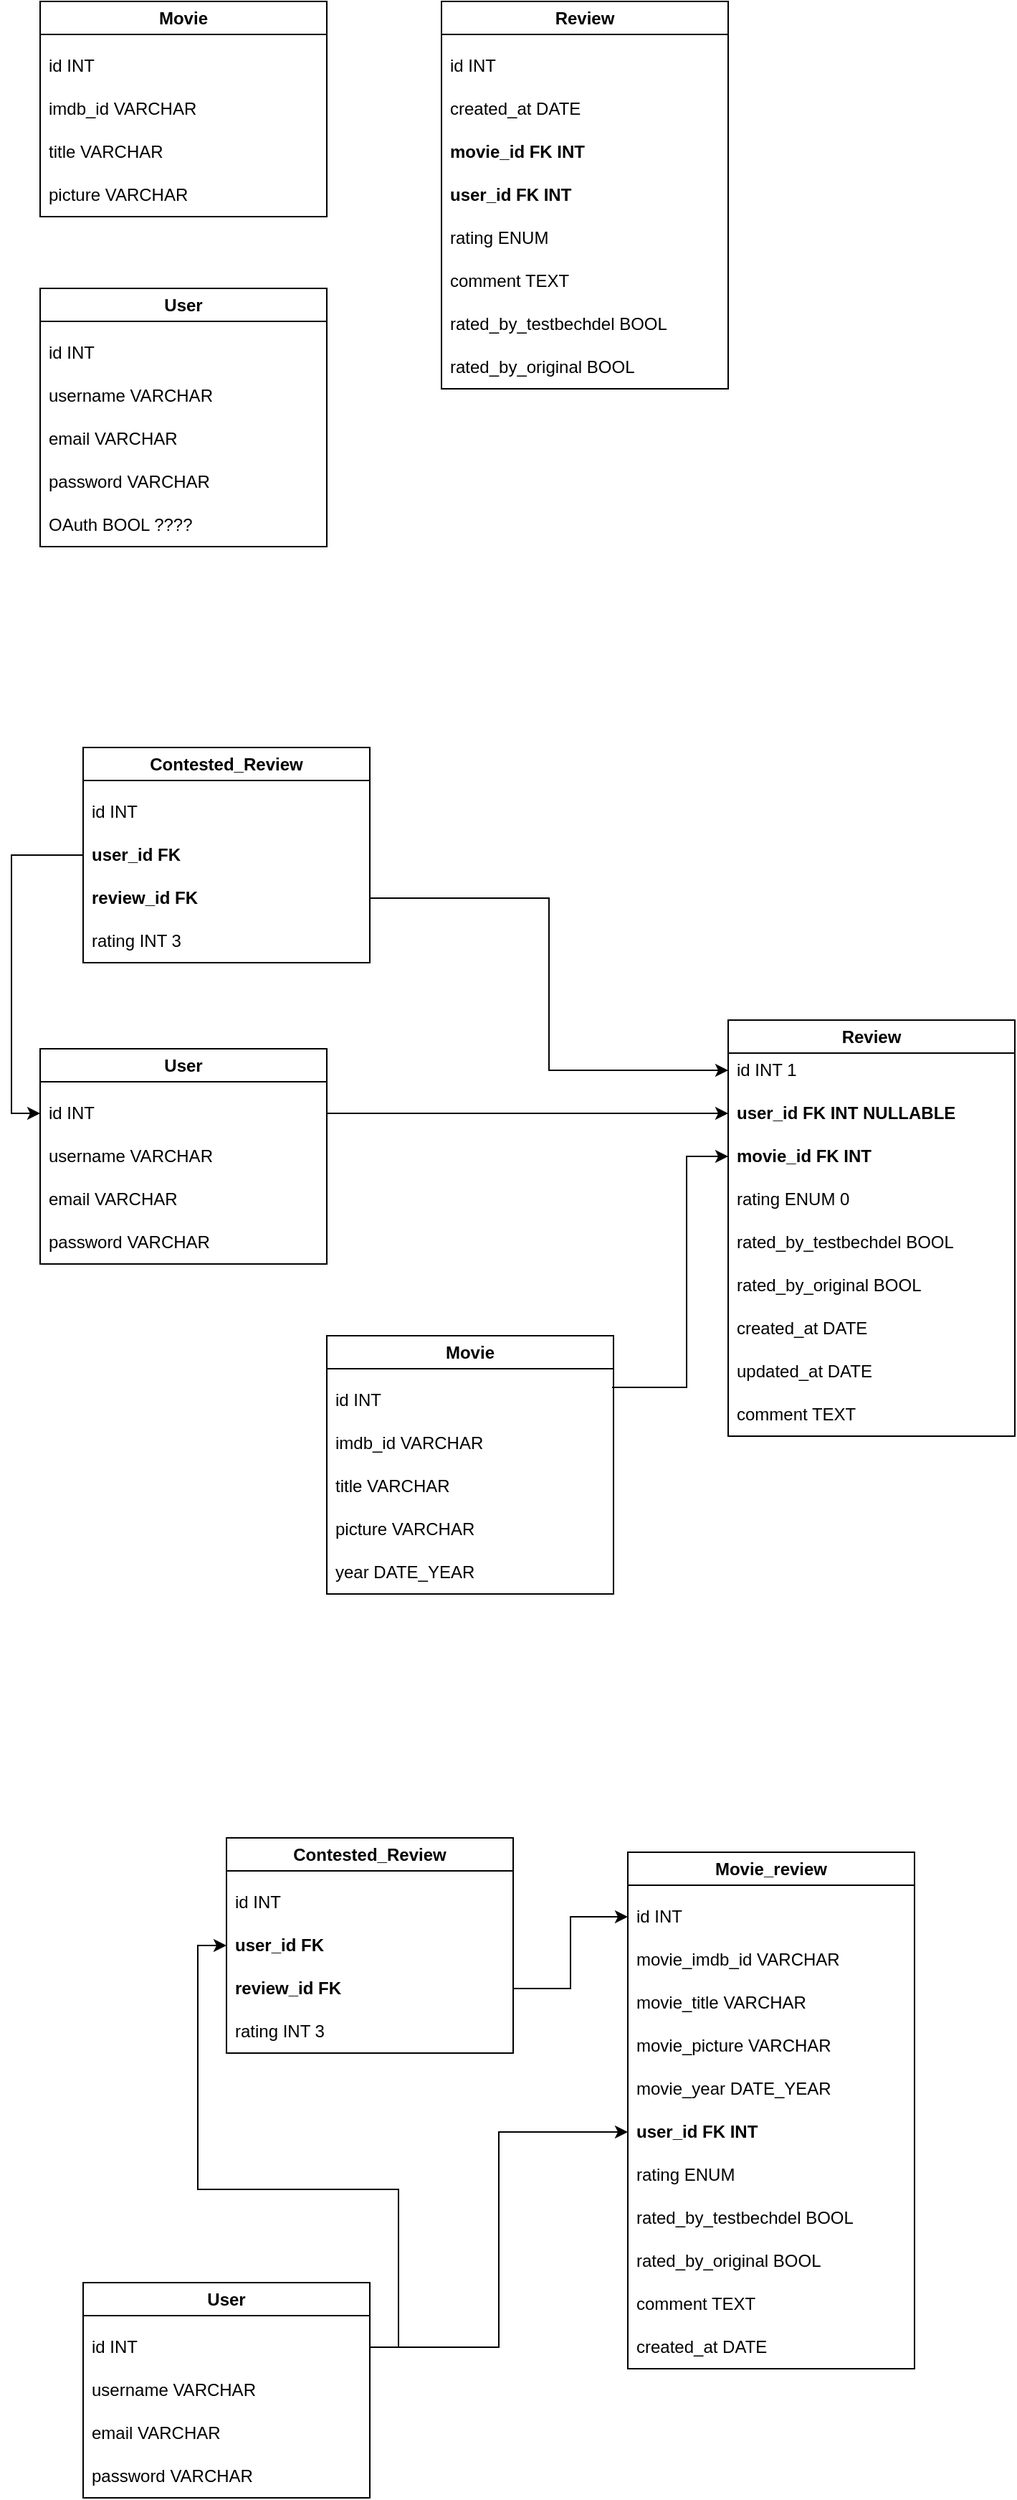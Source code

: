 <mxfile version="21.3.8" type="github">
  <diagram name="Page-1" id="lwgxAzdxMT8C9J9JV3Pp">
    <mxGraphModel dx="794" dy="356" grid="1" gridSize="10" guides="1" tooltips="1" connect="1" arrows="1" fold="1" page="1" pageScale="1" pageWidth="827" pageHeight="1169" math="0" shadow="0">
      <root>
        <mxCell id="0" />
        <mxCell id="1" parent="0" />
        <mxCell id="tJ7twB0okaM9U3Y5_Or7-10" value="Movie" style="swimlane;whiteSpace=wrap;html=1;" vertex="1" parent="1">
          <mxGeometry x="130" y="100" width="200" height="150" as="geometry" />
        </mxCell>
        <mxCell id="tJ7twB0okaM9U3Y5_Or7-14" value="id INT" style="text;strokeColor=none;fillColor=none;align=left;verticalAlign=middle;spacingLeft=4;spacingRight=4;overflow=hidden;points=[[0,0.5],[1,0.5]];portConstraint=eastwest;rotatable=0;whiteSpace=wrap;html=1;" vertex="1" parent="tJ7twB0okaM9U3Y5_Or7-10">
          <mxGeometry y="30" width="200" height="30" as="geometry" />
        </mxCell>
        <mxCell id="tJ7twB0okaM9U3Y5_Or7-17" value="imdb_id VARCHAR" style="text;strokeColor=none;fillColor=none;align=left;verticalAlign=middle;spacingLeft=4;spacingRight=4;overflow=hidden;points=[[0,0.5],[1,0.5]];portConstraint=eastwest;rotatable=0;whiteSpace=wrap;html=1;" vertex="1" parent="tJ7twB0okaM9U3Y5_Or7-10">
          <mxGeometry y="60" width="200" height="30" as="geometry" />
        </mxCell>
        <mxCell id="tJ7twB0okaM9U3Y5_Or7-18" value="title VARCHAR" style="text;strokeColor=none;fillColor=none;align=left;verticalAlign=middle;spacingLeft=4;spacingRight=4;overflow=hidden;points=[[0,0.5],[1,0.5]];portConstraint=eastwest;rotatable=0;whiteSpace=wrap;html=1;" vertex="1" parent="tJ7twB0okaM9U3Y5_Or7-10">
          <mxGeometry y="90" width="200" height="30" as="geometry" />
        </mxCell>
        <mxCell id="tJ7twB0okaM9U3Y5_Or7-19" value="picture VARCHAR" style="text;strokeColor=none;fillColor=none;align=left;verticalAlign=middle;spacingLeft=4;spacingRight=4;overflow=hidden;points=[[0,0.5],[1,0.5]];portConstraint=eastwest;rotatable=0;whiteSpace=wrap;html=1;" vertex="1" parent="tJ7twB0okaM9U3Y5_Or7-10">
          <mxGeometry y="120" width="200" height="30" as="geometry" />
        </mxCell>
        <mxCell id="tJ7twB0okaM9U3Y5_Or7-23" value="Review" style="swimlane;whiteSpace=wrap;html=1;" vertex="1" parent="1">
          <mxGeometry x="410" y="100" width="200" height="270" as="geometry" />
        </mxCell>
        <mxCell id="tJ7twB0okaM9U3Y5_Or7-24" value="id INT" style="text;strokeColor=none;fillColor=none;align=left;verticalAlign=middle;spacingLeft=4;spacingRight=4;overflow=hidden;points=[[0,0.5],[1,0.5]];portConstraint=eastwest;rotatable=0;whiteSpace=wrap;html=1;" vertex="1" parent="tJ7twB0okaM9U3Y5_Or7-23">
          <mxGeometry y="30" width="200" height="30" as="geometry" />
        </mxCell>
        <mxCell id="tJ7twB0okaM9U3Y5_Or7-25" value="created_at DATE" style="text;strokeColor=none;fillColor=none;align=left;verticalAlign=middle;spacingLeft=4;spacingRight=4;overflow=hidden;points=[[0,0.5],[1,0.5]];portConstraint=eastwest;rotatable=0;whiteSpace=wrap;html=1;" vertex="1" parent="tJ7twB0okaM9U3Y5_Or7-23">
          <mxGeometry y="60" width="200" height="30" as="geometry" />
        </mxCell>
        <mxCell id="tJ7twB0okaM9U3Y5_Or7-26" value="movie_id FK INT" style="text;strokeColor=none;fillColor=none;align=left;verticalAlign=middle;spacingLeft=4;spacingRight=4;overflow=hidden;points=[[0,0.5],[1,0.5]];portConstraint=eastwest;rotatable=0;whiteSpace=wrap;html=1;fontStyle=1" vertex="1" parent="tJ7twB0okaM9U3Y5_Or7-23">
          <mxGeometry y="90" width="200" height="30" as="geometry" />
        </mxCell>
        <mxCell id="tJ7twB0okaM9U3Y5_Or7-27" value="user_id FK INT" style="text;strokeColor=none;fillColor=none;align=left;verticalAlign=middle;spacingLeft=4;spacingRight=4;overflow=hidden;points=[[0,0.5],[1,0.5]];portConstraint=eastwest;rotatable=0;whiteSpace=wrap;html=1;fontStyle=1" vertex="1" parent="tJ7twB0okaM9U3Y5_Or7-23">
          <mxGeometry y="120" width="200" height="30" as="geometry" />
        </mxCell>
        <mxCell id="tJ7twB0okaM9U3Y5_Or7-28" value="rating ENUM" style="text;strokeColor=none;fillColor=none;align=left;verticalAlign=middle;spacingLeft=4;spacingRight=4;overflow=hidden;points=[[0,0.5],[1,0.5]];portConstraint=eastwest;rotatable=0;whiteSpace=wrap;html=1;" vertex="1" parent="tJ7twB0okaM9U3Y5_Or7-23">
          <mxGeometry y="150" width="200" height="30" as="geometry" />
        </mxCell>
        <mxCell id="tJ7twB0okaM9U3Y5_Or7-29" value="comment TEXT" style="text;strokeColor=none;fillColor=none;align=left;verticalAlign=middle;spacingLeft=4;spacingRight=4;overflow=hidden;points=[[0,0.5],[1,0.5]];portConstraint=eastwest;rotatable=0;whiteSpace=wrap;html=1;" vertex="1" parent="tJ7twB0okaM9U3Y5_Or7-23">
          <mxGeometry y="180" width="200" height="30" as="geometry" />
        </mxCell>
        <mxCell id="tJ7twB0okaM9U3Y5_Or7-30" value="rated_by_testbechdel BOOL" style="text;strokeColor=none;fillColor=none;align=left;verticalAlign=middle;spacingLeft=4;spacingRight=4;overflow=hidden;points=[[0,0.5],[1,0.5]];portConstraint=eastwest;rotatable=0;whiteSpace=wrap;html=1;" vertex="1" parent="1">
          <mxGeometry x="410" y="310" width="200" height="30" as="geometry" />
        </mxCell>
        <mxCell id="tJ7twB0okaM9U3Y5_Or7-31" value="rated_by_original BOOL" style="text;strokeColor=none;fillColor=none;align=left;verticalAlign=middle;spacingLeft=4;spacingRight=4;overflow=hidden;points=[[0,0.5],[1,0.5]];portConstraint=eastwest;rotatable=0;whiteSpace=wrap;html=1;" vertex="1" parent="1">
          <mxGeometry x="410" y="340" width="200" height="30" as="geometry" />
        </mxCell>
        <mxCell id="tJ7twB0okaM9U3Y5_Or7-33" value="User" style="swimlane;whiteSpace=wrap;html=1;" vertex="1" parent="1">
          <mxGeometry x="130" y="300" width="200" height="180" as="geometry" />
        </mxCell>
        <mxCell id="tJ7twB0okaM9U3Y5_Or7-34" value="id INT" style="text;strokeColor=none;fillColor=none;align=left;verticalAlign=middle;spacingLeft=4;spacingRight=4;overflow=hidden;points=[[0,0.5],[1,0.5]];portConstraint=eastwest;rotatable=0;whiteSpace=wrap;html=1;" vertex="1" parent="tJ7twB0okaM9U3Y5_Or7-33">
          <mxGeometry y="30" width="200" height="30" as="geometry" />
        </mxCell>
        <mxCell id="tJ7twB0okaM9U3Y5_Or7-35" value="username VARCHAR" style="text;strokeColor=none;fillColor=none;align=left;verticalAlign=middle;spacingLeft=4;spacingRight=4;overflow=hidden;points=[[0,0.5],[1,0.5]];portConstraint=eastwest;rotatable=0;whiteSpace=wrap;html=1;" vertex="1" parent="tJ7twB0okaM9U3Y5_Or7-33">
          <mxGeometry y="60" width="200" height="30" as="geometry" />
        </mxCell>
        <mxCell id="tJ7twB0okaM9U3Y5_Or7-36" value="email VARCHAR" style="text;strokeColor=none;fillColor=none;align=left;verticalAlign=middle;spacingLeft=4;spacingRight=4;overflow=hidden;points=[[0,0.5],[1,0.5]];portConstraint=eastwest;rotatable=0;whiteSpace=wrap;html=1;" vertex="1" parent="tJ7twB0okaM9U3Y5_Or7-33">
          <mxGeometry y="90" width="200" height="30" as="geometry" />
        </mxCell>
        <mxCell id="tJ7twB0okaM9U3Y5_Or7-37" value="password VARCHAR" style="text;strokeColor=none;fillColor=none;align=left;verticalAlign=middle;spacingLeft=4;spacingRight=4;overflow=hidden;points=[[0,0.5],[1,0.5]];portConstraint=eastwest;rotatable=0;whiteSpace=wrap;html=1;" vertex="1" parent="tJ7twB0okaM9U3Y5_Or7-33">
          <mxGeometry y="120" width="200" height="30" as="geometry" />
        </mxCell>
        <mxCell id="tJ7twB0okaM9U3Y5_Or7-38" value="OAuth BOOL ????" style="text;strokeColor=none;fillColor=none;align=left;verticalAlign=middle;spacingLeft=4;spacingRight=4;overflow=hidden;points=[[0,0.5],[1,0.5]];portConstraint=eastwest;rotatable=0;whiteSpace=wrap;html=1;" vertex="1" parent="tJ7twB0okaM9U3Y5_Or7-33">
          <mxGeometry y="150" width="200" height="30" as="geometry" />
        </mxCell>
        <mxCell id="tJ7twB0okaM9U3Y5_Or7-62" value="Review" style="swimlane;whiteSpace=wrap;html=1;" vertex="1" parent="1">
          <mxGeometry x="610" y="810" width="200" height="290" as="geometry" />
        </mxCell>
        <mxCell id="tJ7twB0okaM9U3Y5_Or7-63" value="id INT 1" style="text;strokeColor=none;fillColor=none;align=left;verticalAlign=middle;spacingLeft=4;spacingRight=4;overflow=hidden;points=[[0,0.5],[1,0.5]];portConstraint=eastwest;rotatable=0;whiteSpace=wrap;html=1;" vertex="1" parent="tJ7twB0okaM9U3Y5_Or7-62">
          <mxGeometry y="20" width="200" height="30" as="geometry" />
        </mxCell>
        <mxCell id="tJ7twB0okaM9U3Y5_Or7-66" value="movie_id FK INT" style="text;strokeColor=none;fillColor=none;align=left;verticalAlign=middle;spacingLeft=4;spacingRight=4;overflow=hidden;points=[[0,0.5],[1,0.5]];portConstraint=eastwest;rotatable=0;whiteSpace=wrap;html=1;fontStyle=1" vertex="1" parent="tJ7twB0okaM9U3Y5_Or7-62">
          <mxGeometry y="80" width="200" height="30" as="geometry" />
        </mxCell>
        <mxCell id="tJ7twB0okaM9U3Y5_Or7-67" value="rating ENUM 0" style="text;strokeColor=none;fillColor=none;align=left;verticalAlign=middle;spacingLeft=4;spacingRight=4;overflow=hidden;points=[[0,0.5],[1,0.5]];portConstraint=eastwest;rotatable=0;whiteSpace=wrap;html=1;" vertex="1" parent="tJ7twB0okaM9U3Y5_Or7-62">
          <mxGeometry y="110" width="200" height="30" as="geometry" />
        </mxCell>
        <mxCell id="tJ7twB0okaM9U3Y5_Or7-68" value="comment TEXT" style="text;strokeColor=none;fillColor=none;align=left;verticalAlign=middle;spacingLeft=4;spacingRight=4;overflow=hidden;points=[[0,0.5],[1,0.5]];portConstraint=eastwest;rotatable=0;whiteSpace=wrap;html=1;" vertex="1" parent="tJ7twB0okaM9U3Y5_Or7-62">
          <mxGeometry y="260" width="200" height="30" as="geometry" />
        </mxCell>
        <mxCell id="tJ7twB0okaM9U3Y5_Or7-69" value="rated_by_testbechdel BOOL" style="text;strokeColor=none;fillColor=none;align=left;verticalAlign=middle;spacingLeft=4;spacingRight=4;overflow=hidden;points=[[0,0.5],[1,0.5]];portConstraint=eastwest;rotatable=0;whiteSpace=wrap;html=1;" vertex="1" parent="tJ7twB0okaM9U3Y5_Or7-62">
          <mxGeometry y="140" width="200" height="30" as="geometry" />
        </mxCell>
        <mxCell id="tJ7twB0okaM9U3Y5_Or7-70" value="rated_by_original BOOL" style="text;strokeColor=none;fillColor=none;align=left;verticalAlign=middle;spacingLeft=4;spacingRight=4;overflow=hidden;points=[[0,0.5],[1,0.5]];portConstraint=eastwest;rotatable=0;whiteSpace=wrap;html=1;" vertex="1" parent="tJ7twB0okaM9U3Y5_Or7-62">
          <mxGeometry y="170" width="200" height="30" as="geometry" />
        </mxCell>
        <mxCell id="tJ7twB0okaM9U3Y5_Or7-92" value="user_id FK INT NULLABLE" style="text;strokeColor=none;fillColor=none;align=left;verticalAlign=middle;spacingLeft=4;spacingRight=4;overflow=hidden;points=[[0,0.5],[1,0.5]];portConstraint=eastwest;rotatable=0;whiteSpace=wrap;html=1;fontStyle=1" vertex="1" parent="tJ7twB0okaM9U3Y5_Or7-62">
          <mxGeometry y="50" width="200" height="30" as="geometry" />
        </mxCell>
        <mxCell id="tJ7twB0okaM9U3Y5_Or7-64" value="created_at DATE" style="text;strokeColor=none;fillColor=none;align=left;verticalAlign=middle;spacingLeft=4;spacingRight=4;overflow=hidden;points=[[0,0.5],[1,0.5]];portConstraint=eastwest;rotatable=0;whiteSpace=wrap;html=1;" vertex="1" parent="tJ7twB0okaM9U3Y5_Or7-62">
          <mxGeometry y="200" width="200" height="30" as="geometry" />
        </mxCell>
        <mxCell id="tJ7twB0okaM9U3Y5_Or7-93" value="updated_at DATE" style="text;strokeColor=none;fillColor=none;align=left;verticalAlign=middle;spacingLeft=4;spacingRight=4;overflow=hidden;points=[[0,0.5],[1,0.5]];portConstraint=eastwest;rotatable=0;whiteSpace=wrap;html=1;" vertex="1" parent="tJ7twB0okaM9U3Y5_Or7-62">
          <mxGeometry y="230" width="200" height="30" as="geometry" />
        </mxCell>
        <mxCell id="tJ7twB0okaM9U3Y5_Or7-71" value="User" style="swimlane;whiteSpace=wrap;html=1;" vertex="1" parent="1">
          <mxGeometry x="130" y="830" width="200" height="150" as="geometry" />
        </mxCell>
        <mxCell id="tJ7twB0okaM9U3Y5_Or7-72" value="id INT" style="text;strokeColor=none;fillColor=none;align=left;verticalAlign=middle;spacingLeft=4;spacingRight=4;overflow=hidden;points=[[0,0.5],[1,0.5]];portConstraint=eastwest;rotatable=0;whiteSpace=wrap;html=1;" vertex="1" parent="tJ7twB0okaM9U3Y5_Or7-71">
          <mxGeometry y="30" width="200" height="30" as="geometry" />
        </mxCell>
        <mxCell id="tJ7twB0okaM9U3Y5_Or7-73" value="username VARCHAR" style="text;strokeColor=none;fillColor=none;align=left;verticalAlign=middle;spacingLeft=4;spacingRight=4;overflow=hidden;points=[[0,0.5],[1,0.5]];portConstraint=eastwest;rotatable=0;whiteSpace=wrap;html=1;" vertex="1" parent="tJ7twB0okaM9U3Y5_Or7-71">
          <mxGeometry y="60" width="200" height="30" as="geometry" />
        </mxCell>
        <mxCell id="tJ7twB0okaM9U3Y5_Or7-74" value="email VARCHAR" style="text;strokeColor=none;fillColor=none;align=left;verticalAlign=middle;spacingLeft=4;spacingRight=4;overflow=hidden;points=[[0,0.5],[1,0.5]];portConstraint=eastwest;rotatable=0;whiteSpace=wrap;html=1;" vertex="1" parent="tJ7twB0okaM9U3Y5_Or7-71">
          <mxGeometry y="90" width="200" height="30" as="geometry" />
        </mxCell>
        <mxCell id="tJ7twB0okaM9U3Y5_Or7-75" value="password VARCHAR" style="text;strokeColor=none;fillColor=none;align=left;verticalAlign=middle;spacingLeft=4;spacingRight=4;overflow=hidden;points=[[0,0.5],[1,0.5]];portConstraint=eastwest;rotatable=0;whiteSpace=wrap;html=1;" vertex="1" parent="tJ7twB0okaM9U3Y5_Or7-71">
          <mxGeometry y="120" width="200" height="30" as="geometry" />
        </mxCell>
        <mxCell id="tJ7twB0okaM9U3Y5_Or7-98" value="" style="edgeStyle=orthogonalEdgeStyle;rounded=0;orthogonalLoop=1;jettySize=auto;html=1;entryX=0;entryY=0.5;entryDx=0;entryDy=0;exitX=0;exitY=0.5;exitDx=0;exitDy=0;" edge="1" parent="1" source="tJ7twB0okaM9U3Y5_Or7-83" target="tJ7twB0okaM9U3Y5_Or7-72">
          <mxGeometry relative="1" as="geometry">
            <mxPoint x="100" y="870" as="targetPoint" />
            <Array as="points">
              <mxPoint x="110" y="695" />
              <mxPoint x="110" y="875" />
            </Array>
          </mxGeometry>
        </mxCell>
        <mxCell id="tJ7twB0okaM9U3Y5_Or7-81" value="Contested_Review" style="swimlane;whiteSpace=wrap;html=1;" vertex="1" parent="1">
          <mxGeometry x="160" y="620" width="200" height="150" as="geometry" />
        </mxCell>
        <mxCell id="tJ7twB0okaM9U3Y5_Or7-82" value="id INT" style="text;strokeColor=none;fillColor=none;align=left;verticalAlign=middle;spacingLeft=4;spacingRight=4;overflow=hidden;points=[[0,0.5],[1,0.5]];portConstraint=eastwest;rotatable=0;whiteSpace=wrap;html=1;" vertex="1" parent="tJ7twB0okaM9U3Y5_Or7-81">
          <mxGeometry y="30" width="200" height="30" as="geometry" />
        </mxCell>
        <mxCell id="tJ7twB0okaM9U3Y5_Or7-83" value="user_id FK" style="text;strokeColor=none;fillColor=none;align=left;verticalAlign=middle;spacingLeft=4;spacingRight=4;overflow=hidden;points=[[0,0.5],[1,0.5]];portConstraint=eastwest;rotatable=0;whiteSpace=wrap;html=1;fontStyle=1" vertex="1" parent="tJ7twB0okaM9U3Y5_Or7-81">
          <mxGeometry y="60" width="200" height="30" as="geometry" />
        </mxCell>
        <mxCell id="tJ7twB0okaM9U3Y5_Or7-84" value="review_id FK" style="text;strokeColor=none;fillColor=none;align=left;verticalAlign=middle;spacingLeft=4;spacingRight=4;overflow=hidden;points=[[0,0.5],[1,0.5]];portConstraint=eastwest;rotatable=0;whiteSpace=wrap;html=1;fontStyle=1" vertex="1" parent="tJ7twB0okaM9U3Y5_Or7-81">
          <mxGeometry y="90" width="200" height="30" as="geometry" />
        </mxCell>
        <mxCell id="tJ7twB0okaM9U3Y5_Or7-85" value="rating INT 3" style="text;strokeColor=none;fillColor=none;align=left;verticalAlign=middle;spacingLeft=4;spacingRight=4;overflow=hidden;points=[[0,0.5],[1,0.5]];portConstraint=eastwest;rotatable=0;whiteSpace=wrap;html=1;" vertex="1" parent="tJ7twB0okaM9U3Y5_Or7-81">
          <mxGeometry y="120" width="200" height="30" as="geometry" />
        </mxCell>
        <mxCell id="tJ7twB0okaM9U3Y5_Or7-86" value="Movie" style="swimlane;whiteSpace=wrap;html=1;" vertex="1" parent="1">
          <mxGeometry x="330" y="1030" width="200" height="180" as="geometry" />
        </mxCell>
        <mxCell id="tJ7twB0okaM9U3Y5_Or7-87" value="id INT" style="text;strokeColor=none;fillColor=none;align=left;verticalAlign=middle;spacingLeft=4;spacingRight=4;overflow=hidden;points=[[0,0.5],[1,0.5]];portConstraint=eastwest;rotatable=0;whiteSpace=wrap;html=1;fontStyle=0" vertex="1" parent="tJ7twB0okaM9U3Y5_Or7-86">
          <mxGeometry y="30" width="200" height="30" as="geometry" />
        </mxCell>
        <mxCell id="tJ7twB0okaM9U3Y5_Or7-88" value="imdb_id VARCHAR" style="text;strokeColor=none;fillColor=none;align=left;verticalAlign=middle;spacingLeft=4;spacingRight=4;overflow=hidden;points=[[0,0.5],[1,0.5]];portConstraint=eastwest;rotatable=0;whiteSpace=wrap;html=1;" vertex="1" parent="tJ7twB0okaM9U3Y5_Or7-86">
          <mxGeometry y="60" width="200" height="30" as="geometry" />
        </mxCell>
        <mxCell id="tJ7twB0okaM9U3Y5_Or7-89" value="title VARCHAR" style="text;strokeColor=none;fillColor=none;align=left;verticalAlign=middle;spacingLeft=4;spacingRight=4;overflow=hidden;points=[[0,0.5],[1,0.5]];portConstraint=eastwest;rotatable=0;whiteSpace=wrap;html=1;" vertex="1" parent="tJ7twB0okaM9U3Y5_Or7-86">
          <mxGeometry y="90" width="200" height="30" as="geometry" />
        </mxCell>
        <mxCell id="tJ7twB0okaM9U3Y5_Or7-90" value="picture VARCHAR" style="text;strokeColor=none;fillColor=none;align=left;verticalAlign=middle;spacingLeft=4;spacingRight=4;overflow=hidden;points=[[0,0.5],[1,0.5]];portConstraint=eastwest;rotatable=0;whiteSpace=wrap;html=1;" vertex="1" parent="tJ7twB0okaM9U3Y5_Or7-86">
          <mxGeometry y="120" width="200" height="30" as="geometry" />
        </mxCell>
        <mxCell id="tJ7twB0okaM9U3Y5_Or7-91" value="year DATE_YEAR" style="text;strokeColor=none;fillColor=none;align=left;verticalAlign=middle;spacingLeft=4;spacingRight=4;overflow=hidden;points=[[0,0.5],[1,0.5]];portConstraint=eastwest;rotatable=0;whiteSpace=wrap;html=1;" vertex="1" parent="tJ7twB0okaM9U3Y5_Or7-86">
          <mxGeometry y="150" width="200" height="30" as="geometry" />
        </mxCell>
        <mxCell id="tJ7twB0okaM9U3Y5_Or7-109" value="" style="edgeStyle=orthogonalEdgeStyle;rounded=0;orthogonalLoop=1;jettySize=auto;html=1;entryX=0;entryY=0.5;entryDx=0;entryDy=0;exitX=0.995;exitY=0.2;exitDx=0;exitDy=0;exitPerimeter=0;" edge="1" parent="1" source="tJ7twB0okaM9U3Y5_Or7-87" target="tJ7twB0okaM9U3Y5_Or7-66">
          <mxGeometry relative="1" as="geometry">
            <mxPoint x="580" y="900" as="targetPoint" />
            <Array as="points">
              <mxPoint x="581" y="1066" />
              <mxPoint x="581" y="905" />
            </Array>
          </mxGeometry>
        </mxCell>
        <mxCell id="tJ7twB0okaM9U3Y5_Or7-111" value="" style="edgeStyle=orthogonalEdgeStyle;rounded=0;orthogonalLoop=1;jettySize=auto;html=1;entryX=0;entryY=0.5;entryDx=0;entryDy=0;" edge="1" parent="1" source="tJ7twB0okaM9U3Y5_Or7-84" target="tJ7twB0okaM9U3Y5_Or7-63">
          <mxGeometry relative="1" as="geometry">
            <mxPoint x="460" y="850" as="targetPoint" />
          </mxGeometry>
        </mxCell>
        <mxCell id="tJ7twB0okaM9U3Y5_Or7-113" value="" style="edgeStyle=orthogonalEdgeStyle;rounded=0;orthogonalLoop=1;jettySize=auto;html=1;entryX=0;entryY=0.5;entryDx=0;entryDy=0;" edge="1" parent="1" source="tJ7twB0okaM9U3Y5_Or7-72" target="tJ7twB0okaM9U3Y5_Or7-92">
          <mxGeometry relative="1" as="geometry">
            <mxPoint x="450" y="875" as="targetPoint" />
          </mxGeometry>
        </mxCell>
        <mxCell id="tJ7twB0okaM9U3Y5_Or7-119" value="Movie_review" style="swimlane;whiteSpace=wrap;html=1;" vertex="1" parent="1">
          <mxGeometry x="540" y="1390" width="200" height="360" as="geometry" />
        </mxCell>
        <mxCell id="tJ7twB0okaM9U3Y5_Or7-120" value="id INT" style="text;strokeColor=none;fillColor=none;align=left;verticalAlign=middle;spacingLeft=4;spacingRight=4;overflow=hidden;points=[[0,0.5],[1,0.5]];portConstraint=eastwest;rotatable=0;whiteSpace=wrap;html=1;" vertex="1" parent="tJ7twB0okaM9U3Y5_Or7-119">
          <mxGeometry y="30" width="200" height="30" as="geometry" />
        </mxCell>
        <mxCell id="tJ7twB0okaM9U3Y5_Or7-123" value="user_id FK INT" style="text;strokeColor=none;fillColor=none;align=left;verticalAlign=middle;spacingLeft=4;spacingRight=4;overflow=hidden;points=[[0,0.5],[1,0.5]];portConstraint=eastwest;rotatable=0;whiteSpace=wrap;html=1;fontStyle=1" vertex="1" parent="tJ7twB0okaM9U3Y5_Or7-119">
          <mxGeometry y="180" width="200" height="30" as="geometry" />
        </mxCell>
        <mxCell id="tJ7twB0okaM9U3Y5_Or7-125" value="comment TEXT" style="text;strokeColor=none;fillColor=none;align=left;verticalAlign=middle;spacingLeft=4;spacingRight=4;overflow=hidden;points=[[0,0.5],[1,0.5]];portConstraint=eastwest;rotatable=0;whiteSpace=wrap;html=1;" vertex="1" parent="tJ7twB0okaM9U3Y5_Or7-119">
          <mxGeometry y="300" width="200" height="30" as="geometry" />
        </mxCell>
        <mxCell id="tJ7twB0okaM9U3Y5_Or7-116" value="movie_imdb_id VARCHAR" style="text;strokeColor=none;fillColor=none;align=left;verticalAlign=middle;spacingLeft=4;spacingRight=4;overflow=hidden;points=[[0,0.5],[1,0.5]];portConstraint=eastwest;rotatable=0;whiteSpace=wrap;html=1;" vertex="1" parent="tJ7twB0okaM9U3Y5_Or7-119">
          <mxGeometry y="60" width="200" height="30" as="geometry" />
        </mxCell>
        <mxCell id="tJ7twB0okaM9U3Y5_Or7-118" value="movie_picture VARCHAR" style="text;strokeColor=none;fillColor=none;align=left;verticalAlign=middle;spacingLeft=4;spacingRight=4;overflow=hidden;points=[[0,0.5],[1,0.5]];portConstraint=eastwest;rotatable=0;whiteSpace=wrap;html=1;" vertex="1" parent="tJ7twB0okaM9U3Y5_Or7-119">
          <mxGeometry y="120" width="200" height="30" as="geometry" />
        </mxCell>
        <mxCell id="tJ7twB0okaM9U3Y5_Or7-117" value="movie_title VARCHAR" style="text;strokeColor=none;fillColor=none;align=left;verticalAlign=middle;spacingLeft=4;spacingRight=4;overflow=hidden;points=[[0,0.5],[1,0.5]];portConstraint=eastwest;rotatable=0;whiteSpace=wrap;html=1;" vertex="1" parent="tJ7twB0okaM9U3Y5_Or7-119">
          <mxGeometry y="90" width="200" height="30" as="geometry" />
        </mxCell>
        <mxCell id="tJ7twB0okaM9U3Y5_Or7-127" value="rated_by_original BOOL" style="text;strokeColor=none;fillColor=none;align=left;verticalAlign=middle;spacingLeft=4;spacingRight=4;overflow=hidden;points=[[0,0.5],[1,0.5]];portConstraint=eastwest;rotatable=0;whiteSpace=wrap;html=1;" vertex="1" parent="tJ7twB0okaM9U3Y5_Or7-119">
          <mxGeometry y="270" width="200" height="30" as="geometry" />
        </mxCell>
        <mxCell id="tJ7twB0okaM9U3Y5_Or7-126" value="rated_by_testbechdel BOOL" style="text;strokeColor=none;fillColor=none;align=left;verticalAlign=middle;spacingLeft=4;spacingRight=4;overflow=hidden;points=[[0,0.5],[1,0.5]];portConstraint=eastwest;rotatable=0;whiteSpace=wrap;html=1;" vertex="1" parent="tJ7twB0okaM9U3Y5_Or7-119">
          <mxGeometry y="240" width="200" height="30" as="geometry" />
        </mxCell>
        <mxCell id="tJ7twB0okaM9U3Y5_Or7-139" value="movie_year DATE_YEAR" style="text;strokeColor=none;fillColor=none;align=left;verticalAlign=middle;spacingLeft=4;spacingRight=4;overflow=hidden;points=[[0,0.5],[1,0.5]];portConstraint=eastwest;rotatable=0;whiteSpace=wrap;html=1;" vertex="1" parent="tJ7twB0okaM9U3Y5_Or7-119">
          <mxGeometry y="150" width="200" height="30" as="geometry" />
        </mxCell>
        <mxCell id="tJ7twB0okaM9U3Y5_Or7-124" value="rating ENUM" style="text;strokeColor=none;fillColor=none;align=left;verticalAlign=middle;spacingLeft=4;spacingRight=4;overflow=hidden;points=[[0,0.5],[1,0.5]];portConstraint=eastwest;rotatable=0;whiteSpace=wrap;html=1;" vertex="1" parent="tJ7twB0okaM9U3Y5_Or7-119">
          <mxGeometry y="210" width="200" height="30" as="geometry" />
        </mxCell>
        <mxCell id="tJ7twB0okaM9U3Y5_Or7-121" value="created_at DATE" style="text;strokeColor=none;fillColor=none;align=left;verticalAlign=middle;spacingLeft=4;spacingRight=4;overflow=hidden;points=[[0,0.5],[1,0.5]];portConstraint=eastwest;rotatable=0;whiteSpace=wrap;html=1;" vertex="1" parent="tJ7twB0okaM9U3Y5_Or7-119">
          <mxGeometry y="330" width="200" height="30" as="geometry" />
        </mxCell>
        <mxCell id="tJ7twB0okaM9U3Y5_Or7-128" value="User" style="swimlane;whiteSpace=wrap;html=1;" vertex="1" parent="1">
          <mxGeometry x="160" y="1690" width="200" height="150" as="geometry" />
        </mxCell>
        <mxCell id="tJ7twB0okaM9U3Y5_Or7-129" value="id INT" style="text;strokeColor=none;fillColor=none;align=left;verticalAlign=middle;spacingLeft=4;spacingRight=4;overflow=hidden;points=[[0,0.5],[1,0.5]];portConstraint=eastwest;rotatable=0;whiteSpace=wrap;html=1;" vertex="1" parent="tJ7twB0okaM9U3Y5_Or7-128">
          <mxGeometry y="30" width="200" height="30" as="geometry" />
        </mxCell>
        <mxCell id="tJ7twB0okaM9U3Y5_Or7-130" value="username VARCHAR" style="text;strokeColor=none;fillColor=none;align=left;verticalAlign=middle;spacingLeft=4;spacingRight=4;overflow=hidden;points=[[0,0.5],[1,0.5]];portConstraint=eastwest;rotatable=0;whiteSpace=wrap;html=1;" vertex="1" parent="tJ7twB0okaM9U3Y5_Or7-128">
          <mxGeometry y="60" width="200" height="30" as="geometry" />
        </mxCell>
        <mxCell id="tJ7twB0okaM9U3Y5_Or7-131" value="email VARCHAR" style="text;strokeColor=none;fillColor=none;align=left;verticalAlign=middle;spacingLeft=4;spacingRight=4;overflow=hidden;points=[[0,0.5],[1,0.5]];portConstraint=eastwest;rotatable=0;whiteSpace=wrap;html=1;" vertex="1" parent="tJ7twB0okaM9U3Y5_Or7-128">
          <mxGeometry y="90" width="200" height="30" as="geometry" />
        </mxCell>
        <mxCell id="tJ7twB0okaM9U3Y5_Or7-132" value="password VARCHAR" style="text;strokeColor=none;fillColor=none;align=left;verticalAlign=middle;spacingLeft=4;spacingRight=4;overflow=hidden;points=[[0,0.5],[1,0.5]];portConstraint=eastwest;rotatable=0;whiteSpace=wrap;html=1;" vertex="1" parent="tJ7twB0okaM9U3Y5_Or7-128">
          <mxGeometry y="120" width="200" height="30" as="geometry" />
        </mxCell>
        <mxCell id="tJ7twB0okaM9U3Y5_Or7-134" value="Contested_Review" style="swimlane;whiteSpace=wrap;html=1;" vertex="1" parent="1">
          <mxGeometry x="260" y="1380" width="200" height="150" as="geometry" />
        </mxCell>
        <mxCell id="tJ7twB0okaM9U3Y5_Or7-135" value="id INT" style="text;strokeColor=none;fillColor=none;align=left;verticalAlign=middle;spacingLeft=4;spacingRight=4;overflow=hidden;points=[[0,0.5],[1,0.5]];portConstraint=eastwest;rotatable=0;whiteSpace=wrap;html=1;" vertex="1" parent="tJ7twB0okaM9U3Y5_Or7-134">
          <mxGeometry y="30" width="200" height="30" as="geometry" />
        </mxCell>
        <mxCell id="tJ7twB0okaM9U3Y5_Or7-136" value="user_id FK" style="text;strokeColor=none;fillColor=none;align=left;verticalAlign=middle;spacingLeft=4;spacingRight=4;overflow=hidden;points=[[0,0.5],[1,0.5]];portConstraint=eastwest;rotatable=0;whiteSpace=wrap;html=1;fontStyle=1" vertex="1" parent="tJ7twB0okaM9U3Y5_Or7-134">
          <mxGeometry y="60" width="200" height="30" as="geometry" />
        </mxCell>
        <mxCell id="tJ7twB0okaM9U3Y5_Or7-137" value="review_id FK" style="text;strokeColor=none;fillColor=none;align=left;verticalAlign=middle;spacingLeft=4;spacingRight=4;overflow=hidden;points=[[0,0.5],[1,0.5]];portConstraint=eastwest;rotatable=0;whiteSpace=wrap;html=1;fontStyle=1" vertex="1" parent="tJ7twB0okaM9U3Y5_Or7-134">
          <mxGeometry y="90" width="200" height="30" as="geometry" />
        </mxCell>
        <mxCell id="tJ7twB0okaM9U3Y5_Or7-138" value="rating INT 3" style="text;strokeColor=none;fillColor=none;align=left;verticalAlign=middle;spacingLeft=4;spacingRight=4;overflow=hidden;points=[[0,0.5],[1,0.5]];portConstraint=eastwest;rotatable=0;whiteSpace=wrap;html=1;" vertex="1" parent="tJ7twB0okaM9U3Y5_Or7-134">
          <mxGeometry y="120" width="200" height="30" as="geometry" />
        </mxCell>
        <mxCell id="tJ7twB0okaM9U3Y5_Or7-141" style="edgeStyle=orthogonalEdgeStyle;rounded=0;orthogonalLoop=1;jettySize=auto;html=1;entryX=0;entryY=0.5;entryDx=0;entryDy=0;" edge="1" parent="1" source="tJ7twB0okaM9U3Y5_Or7-129" target="tJ7twB0okaM9U3Y5_Or7-123">
          <mxGeometry relative="1" as="geometry" />
        </mxCell>
        <mxCell id="tJ7twB0okaM9U3Y5_Or7-142" style="edgeStyle=orthogonalEdgeStyle;rounded=0;orthogonalLoop=1;jettySize=auto;html=1;entryX=0;entryY=0.5;entryDx=0;entryDy=0;" edge="1" parent="1" source="tJ7twB0okaM9U3Y5_Or7-129" target="tJ7twB0okaM9U3Y5_Or7-134">
          <mxGeometry relative="1" as="geometry" />
        </mxCell>
        <mxCell id="tJ7twB0okaM9U3Y5_Or7-143" style="edgeStyle=orthogonalEdgeStyle;rounded=0;orthogonalLoop=1;jettySize=auto;html=1;entryX=0;entryY=0.5;entryDx=0;entryDy=0;" edge="1" parent="1" source="tJ7twB0okaM9U3Y5_Or7-137" target="tJ7twB0okaM9U3Y5_Or7-120">
          <mxGeometry relative="1" as="geometry" />
        </mxCell>
      </root>
    </mxGraphModel>
  </diagram>
</mxfile>
